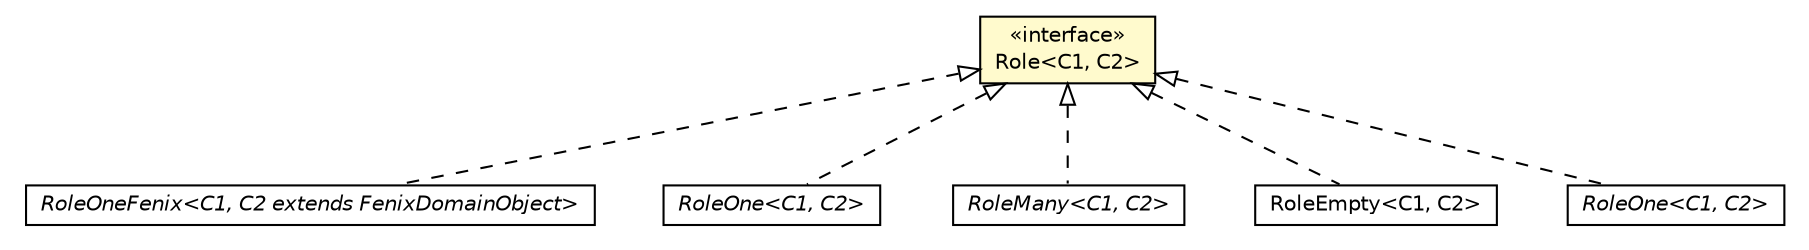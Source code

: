 #!/usr/local/bin/dot
#
# Class diagram 
# Generated by UMLGraph version 5.1 (http://www.umlgraph.org/)
#

digraph G {
	edge [fontname="Helvetica",fontsize=10,labelfontname="Helvetica",labelfontsize=10];
	node [fontname="Helvetica",fontsize=10,shape=plaintext];
	nodesep=0.25;
	ranksep=0.5;
	// dml.runtime.RoleOneFenix<C1, C2 extends dml.runtime.FenixDomainObject>
	c6380 [label=<<table title="dml.runtime.RoleOneFenix" border="0" cellborder="1" cellspacing="0" cellpadding="2" port="p" href="./RoleOneFenix.html">
		<tr><td><table border="0" cellspacing="0" cellpadding="1">
<tr><td align="center" balign="center"><font face="Helvetica-Oblique"> RoleOneFenix&lt;C1, C2 extends FenixDomainObject&gt; </font></td></tr>
		</table></td></tr>
		</table>>, fontname="Helvetica", fontcolor="black", fontsize=10.0];
	// dml.runtime.RoleOne<C1, C2>
	c6381 [label=<<table title="dml.runtime.RoleOne" border="0" cellborder="1" cellspacing="0" cellpadding="2" port="p" href="./RoleOne.html">
		<tr><td><table border="0" cellspacing="0" cellpadding="1">
<tr><td align="center" balign="center"><font face="Helvetica-Oblique"> RoleOne&lt;C1, C2&gt; </font></td></tr>
		</table></td></tr>
		</table>>, fontname="Helvetica", fontcolor="black", fontsize=10.0];
	// dml.runtime.RoleMany<C1, C2>
	c6382 [label=<<table title="dml.runtime.RoleMany" border="0" cellborder="1" cellspacing="0" cellpadding="2" port="p" href="./RoleMany.html">
		<tr><td><table border="0" cellspacing="0" cellpadding="1">
<tr><td align="center" balign="center"><font face="Helvetica-Oblique"> RoleMany&lt;C1, C2&gt; </font></td></tr>
		</table></td></tr>
		</table>>, fontname="Helvetica", fontcolor="black", fontsize=10.0];
	// dml.runtime.RoleEmpty<C1, C2>
	c6383 [label=<<table title="dml.runtime.RoleEmpty" border="0" cellborder="1" cellspacing="0" cellpadding="2" port="p" href="./RoleEmpty.html">
		<tr><td><table border="0" cellspacing="0" cellpadding="1">
<tr><td align="center" balign="center"> RoleEmpty&lt;C1, C2&gt; </td></tr>
		</table></td></tr>
		</table>>, fontname="Helvetica", fontcolor="black", fontsize=10.0];
	// dml.runtime.Role<C1, C2>
	c6384 [label=<<table title="dml.runtime.Role" border="0" cellborder="1" cellspacing="0" cellpadding="2" port="p" bgcolor="lemonChiffon" href="./Role.html">
		<tr><td><table border="0" cellspacing="0" cellpadding="1">
<tr><td align="center" balign="center"> &#171;interface&#187; </td></tr>
<tr><td align="center" balign="center"> Role&lt;C1, C2&gt; </td></tr>
		</table></td></tr>
		</table>>, fontname="Helvetica", fontcolor="black", fontsize=10.0];
	// pt.ist.fenixframework.pstm.dml.RoleOne<C1, C2>
	c6398 [label=<<table title="pt.ist.fenixframework.pstm.dml.RoleOne" border="0" cellborder="1" cellspacing="0" cellpadding="2" port="p" href="../../pt/ist/fenixframework/pstm/dml/RoleOne.html">
		<tr><td><table border="0" cellspacing="0" cellpadding="1">
<tr><td align="center" balign="center"><font face="Helvetica-Oblique"> RoleOne&lt;C1, C2&gt; </font></td></tr>
		</table></td></tr>
		</table>>, fontname="Helvetica", fontcolor="black", fontsize=10.0];
	//dml.runtime.RoleOneFenix<C1, C2 extends dml.runtime.FenixDomainObject> implements dml.runtime.Role<C1, C2>
	c6384:p -> c6380:p [dir=back,arrowtail=empty,style=dashed];
	//dml.runtime.RoleOne<C1, C2> implements dml.runtime.Role<C1, C2>
	c6384:p -> c6381:p [dir=back,arrowtail=empty,style=dashed];
	//dml.runtime.RoleMany<C1, C2> implements dml.runtime.Role<C1, C2>
	c6384:p -> c6382:p [dir=back,arrowtail=empty,style=dashed];
	//dml.runtime.RoleEmpty<C1, C2> implements dml.runtime.Role<C1, C2>
	c6384:p -> c6383:p [dir=back,arrowtail=empty,style=dashed];
	//pt.ist.fenixframework.pstm.dml.RoleOne<C1, C2> implements dml.runtime.Role<C1, C2>
	c6384:p -> c6398:p [dir=back,arrowtail=empty,style=dashed];
}

